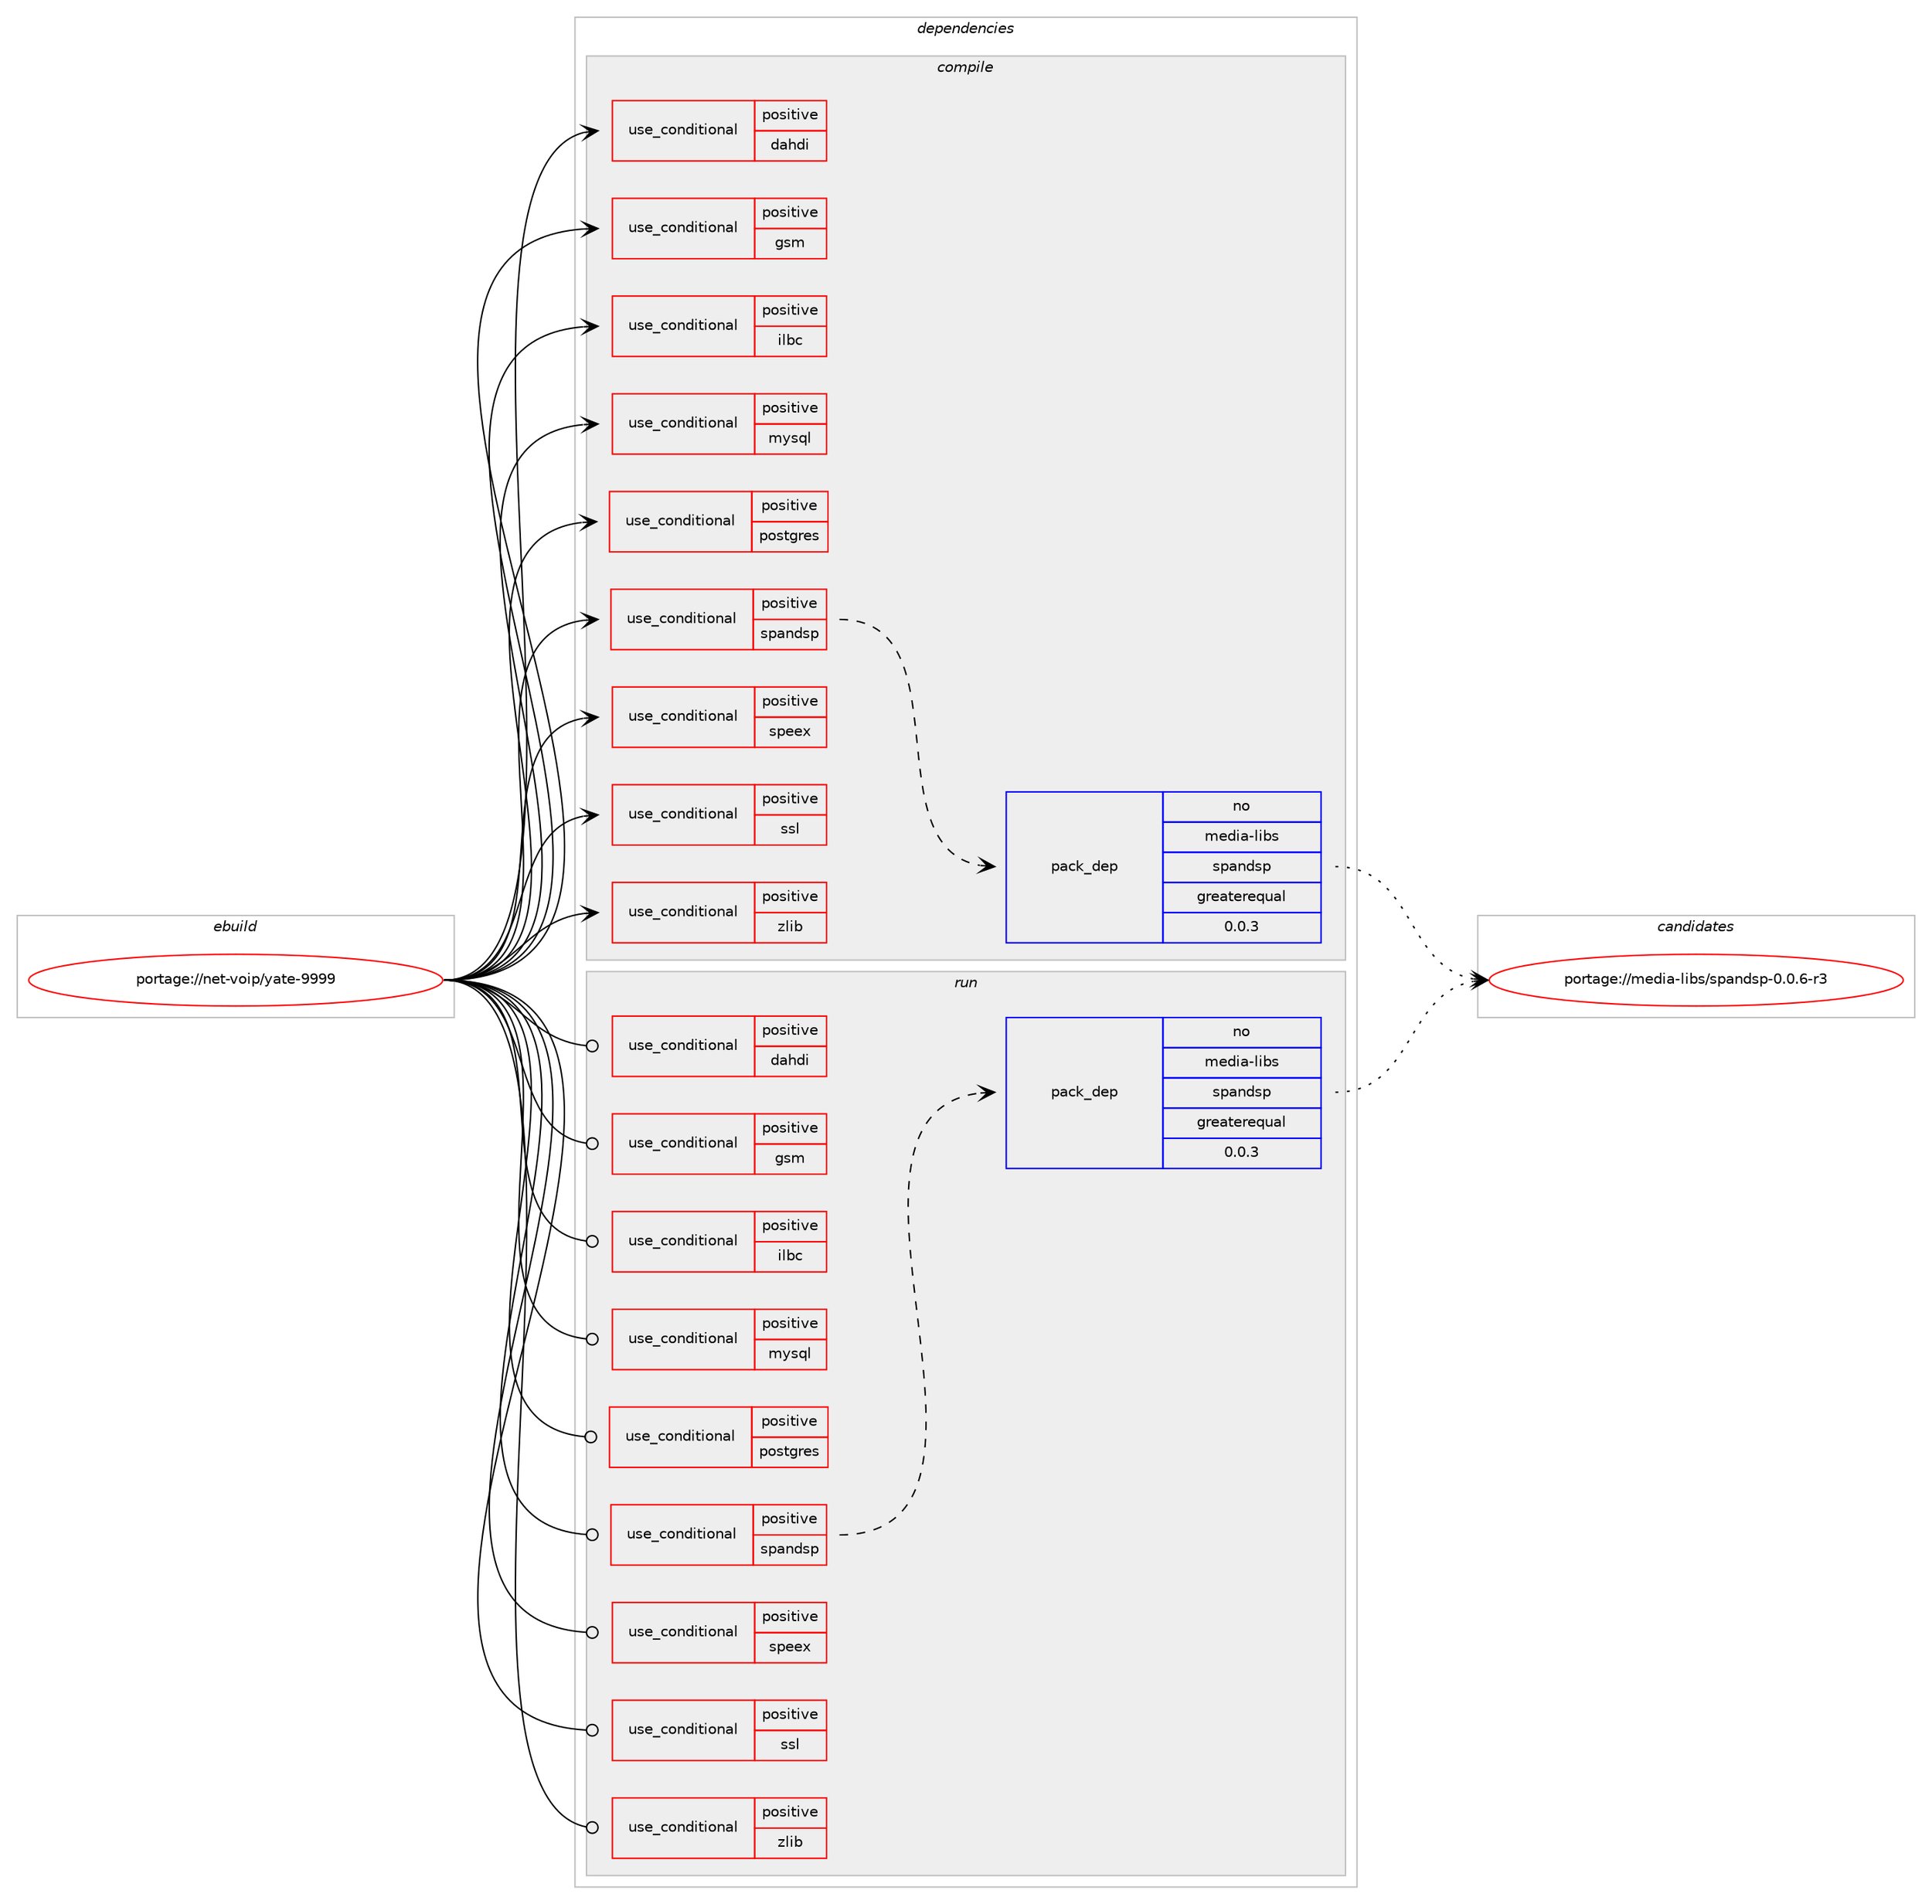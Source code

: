 digraph prolog {

# *************
# Graph options
# *************

newrank=true;
concentrate=true;
compound=true;
graph [rankdir=LR,fontname=Helvetica,fontsize=10,ranksep=1.5];#, ranksep=2.5, nodesep=0.2];
edge  [arrowhead=vee];
node  [fontname=Helvetica,fontsize=10];

# **********
# The ebuild
# **********

subgraph cluster_leftcol {
color=gray;
rank=same;
label=<<i>ebuild</i>>;
id [label="portage://net-voip/yate-9999", color=red, width=4, href="../net-voip/yate-9999.svg"];
}

# ****************
# The dependencies
# ****************

subgraph cluster_midcol {
color=gray;
label=<<i>dependencies</i>>;
subgraph cluster_compile {
fillcolor="#eeeeee";
style=filled;
label=<<i>compile</i>>;
subgraph cond6199 {
dependency8706 [label=<<TABLE BORDER="0" CELLBORDER="1" CELLSPACING="0" CELLPADDING="4"><TR><TD ROWSPAN="3" CELLPADDING="10">use_conditional</TD></TR><TR><TD>positive</TD></TR><TR><TD>dahdi</TD></TR></TABLE>>, shape=none, color=red];
# *** BEGIN UNKNOWN DEPENDENCY TYPE (TODO) ***
# dependency8706 -> package_dependency(portage://net-voip/yate-9999,install,no,net-misc,dahdi,none,[,,],[],[])
# *** END UNKNOWN DEPENDENCY TYPE (TODO) ***

}
id:e -> dependency8706:w [weight=20,style="solid",arrowhead="vee"];
subgraph cond6200 {
dependency8707 [label=<<TABLE BORDER="0" CELLBORDER="1" CELLSPACING="0" CELLPADDING="4"><TR><TD ROWSPAN="3" CELLPADDING="10">use_conditional</TD></TR><TR><TD>positive</TD></TR><TR><TD>gsm</TD></TR></TABLE>>, shape=none, color=red];
# *** BEGIN UNKNOWN DEPENDENCY TYPE (TODO) ***
# dependency8707 -> package_dependency(portage://net-voip/yate-9999,install,no,media-sound,gsm,none,[,,],[],[])
# *** END UNKNOWN DEPENDENCY TYPE (TODO) ***

}
id:e -> dependency8707:w [weight=20,style="solid",arrowhead="vee"];
subgraph cond6201 {
dependency8708 [label=<<TABLE BORDER="0" CELLBORDER="1" CELLSPACING="0" CELLPADDING="4"><TR><TD ROWSPAN="3" CELLPADDING="10">use_conditional</TD></TR><TR><TD>positive</TD></TR><TR><TD>ilbc</TD></TR></TABLE>>, shape=none, color=red];
# *** BEGIN UNKNOWN DEPENDENCY TYPE (TODO) ***
# dependency8708 -> package_dependency(portage://net-voip/yate-9999,install,no,media-libs,libilbc,none,[,,],any_same_slot,[])
# *** END UNKNOWN DEPENDENCY TYPE (TODO) ***

}
id:e -> dependency8708:w [weight=20,style="solid",arrowhead="vee"];
subgraph cond6202 {
dependency8709 [label=<<TABLE BORDER="0" CELLBORDER="1" CELLSPACING="0" CELLPADDING="4"><TR><TD ROWSPAN="3" CELLPADDING="10">use_conditional</TD></TR><TR><TD>positive</TD></TR><TR><TD>mysql</TD></TR></TABLE>>, shape=none, color=red];
# *** BEGIN UNKNOWN DEPENDENCY TYPE (TODO) ***
# dependency8709 -> package_dependency(portage://net-voip/yate-9999,install,no,dev-db,mysql-connector-c,none,[,,],any_same_slot,[])
# *** END UNKNOWN DEPENDENCY TYPE (TODO) ***

}
id:e -> dependency8709:w [weight=20,style="solid",arrowhead="vee"];
subgraph cond6203 {
dependency8710 [label=<<TABLE BORDER="0" CELLBORDER="1" CELLSPACING="0" CELLPADDING="4"><TR><TD ROWSPAN="3" CELLPADDING="10">use_conditional</TD></TR><TR><TD>positive</TD></TR><TR><TD>postgres</TD></TR></TABLE>>, shape=none, color=red];
# *** BEGIN UNKNOWN DEPENDENCY TYPE (TODO) ***
# dependency8710 -> package_dependency(portage://net-voip/yate-9999,install,no,dev-db,postgresql,none,[,,],any_different_slot,[])
# *** END UNKNOWN DEPENDENCY TYPE (TODO) ***

}
id:e -> dependency8710:w [weight=20,style="solid",arrowhead="vee"];
subgraph cond6204 {
dependency8711 [label=<<TABLE BORDER="0" CELLBORDER="1" CELLSPACING="0" CELLPADDING="4"><TR><TD ROWSPAN="3" CELLPADDING="10">use_conditional</TD></TR><TR><TD>positive</TD></TR><TR><TD>spandsp</TD></TR></TABLE>>, shape=none, color=red];
subgraph pack2425 {
dependency8712 [label=<<TABLE BORDER="0" CELLBORDER="1" CELLSPACING="0" CELLPADDING="4" WIDTH="220"><TR><TD ROWSPAN="6" CELLPADDING="30">pack_dep</TD></TR><TR><TD WIDTH="110">no</TD></TR><TR><TD>media-libs</TD></TR><TR><TD>spandsp</TD></TR><TR><TD>greaterequal</TD></TR><TR><TD>0.0.3</TD></TR></TABLE>>, shape=none, color=blue];
}
dependency8711:e -> dependency8712:w [weight=20,style="dashed",arrowhead="vee"];
}
id:e -> dependency8711:w [weight=20,style="solid",arrowhead="vee"];
subgraph cond6205 {
dependency8713 [label=<<TABLE BORDER="0" CELLBORDER="1" CELLSPACING="0" CELLPADDING="4"><TR><TD ROWSPAN="3" CELLPADDING="10">use_conditional</TD></TR><TR><TD>positive</TD></TR><TR><TD>speex</TD></TR></TABLE>>, shape=none, color=red];
# *** BEGIN UNKNOWN DEPENDENCY TYPE (TODO) ***
# dependency8713 -> package_dependency(portage://net-voip/yate-9999,install,no,media-libs,speex,none,[,,],[],[])
# *** END UNKNOWN DEPENDENCY TYPE (TODO) ***

}
id:e -> dependency8713:w [weight=20,style="solid",arrowhead="vee"];
subgraph cond6206 {
dependency8714 [label=<<TABLE BORDER="0" CELLBORDER="1" CELLSPACING="0" CELLPADDING="4"><TR><TD ROWSPAN="3" CELLPADDING="10">use_conditional</TD></TR><TR><TD>positive</TD></TR><TR><TD>ssl</TD></TR></TABLE>>, shape=none, color=red];
# *** BEGIN UNKNOWN DEPENDENCY TYPE (TODO) ***
# dependency8714 -> package_dependency(portage://net-voip/yate-9999,install,no,dev-libs,openssl,none,[,,],[slot(0),equal],[])
# *** END UNKNOWN DEPENDENCY TYPE (TODO) ***

}
id:e -> dependency8714:w [weight=20,style="solid",arrowhead="vee"];
subgraph cond6207 {
dependency8715 [label=<<TABLE BORDER="0" CELLBORDER="1" CELLSPACING="0" CELLPADDING="4"><TR><TD ROWSPAN="3" CELLPADDING="10">use_conditional</TD></TR><TR><TD>positive</TD></TR><TR><TD>zlib</TD></TR></TABLE>>, shape=none, color=red];
# *** BEGIN UNKNOWN DEPENDENCY TYPE (TODO) ***
# dependency8715 -> package_dependency(portage://net-voip/yate-9999,install,no,sys-libs,zlib,none,[,,],[],[])
# *** END UNKNOWN DEPENDENCY TYPE (TODO) ***

}
id:e -> dependency8715:w [weight=20,style="solid",arrowhead="vee"];
}
subgraph cluster_compileandrun {
fillcolor="#eeeeee";
style=filled;
label=<<i>compile and run</i>>;
}
subgraph cluster_run {
fillcolor="#eeeeee";
style=filled;
label=<<i>run</i>>;
subgraph cond6208 {
dependency8716 [label=<<TABLE BORDER="0" CELLBORDER="1" CELLSPACING="0" CELLPADDING="4"><TR><TD ROWSPAN="3" CELLPADDING="10">use_conditional</TD></TR><TR><TD>positive</TD></TR><TR><TD>dahdi</TD></TR></TABLE>>, shape=none, color=red];
# *** BEGIN UNKNOWN DEPENDENCY TYPE (TODO) ***
# dependency8716 -> package_dependency(portage://net-voip/yate-9999,run,no,net-misc,dahdi,none,[,,],[],[])
# *** END UNKNOWN DEPENDENCY TYPE (TODO) ***

}
id:e -> dependency8716:w [weight=20,style="solid",arrowhead="odot"];
subgraph cond6209 {
dependency8717 [label=<<TABLE BORDER="0" CELLBORDER="1" CELLSPACING="0" CELLPADDING="4"><TR><TD ROWSPAN="3" CELLPADDING="10">use_conditional</TD></TR><TR><TD>positive</TD></TR><TR><TD>gsm</TD></TR></TABLE>>, shape=none, color=red];
# *** BEGIN UNKNOWN DEPENDENCY TYPE (TODO) ***
# dependency8717 -> package_dependency(portage://net-voip/yate-9999,run,no,media-sound,gsm,none,[,,],[],[])
# *** END UNKNOWN DEPENDENCY TYPE (TODO) ***

}
id:e -> dependency8717:w [weight=20,style="solid",arrowhead="odot"];
subgraph cond6210 {
dependency8718 [label=<<TABLE BORDER="0" CELLBORDER="1" CELLSPACING="0" CELLPADDING="4"><TR><TD ROWSPAN="3" CELLPADDING="10">use_conditional</TD></TR><TR><TD>positive</TD></TR><TR><TD>ilbc</TD></TR></TABLE>>, shape=none, color=red];
# *** BEGIN UNKNOWN DEPENDENCY TYPE (TODO) ***
# dependency8718 -> package_dependency(portage://net-voip/yate-9999,run,no,media-libs,libilbc,none,[,,],any_same_slot,[])
# *** END UNKNOWN DEPENDENCY TYPE (TODO) ***

}
id:e -> dependency8718:w [weight=20,style="solid",arrowhead="odot"];
subgraph cond6211 {
dependency8719 [label=<<TABLE BORDER="0" CELLBORDER="1" CELLSPACING="0" CELLPADDING="4"><TR><TD ROWSPAN="3" CELLPADDING="10">use_conditional</TD></TR><TR><TD>positive</TD></TR><TR><TD>mysql</TD></TR></TABLE>>, shape=none, color=red];
# *** BEGIN UNKNOWN DEPENDENCY TYPE (TODO) ***
# dependency8719 -> package_dependency(portage://net-voip/yate-9999,run,no,dev-db,mysql-connector-c,none,[,,],any_same_slot,[])
# *** END UNKNOWN DEPENDENCY TYPE (TODO) ***

}
id:e -> dependency8719:w [weight=20,style="solid",arrowhead="odot"];
subgraph cond6212 {
dependency8720 [label=<<TABLE BORDER="0" CELLBORDER="1" CELLSPACING="0" CELLPADDING="4"><TR><TD ROWSPAN="3" CELLPADDING="10">use_conditional</TD></TR><TR><TD>positive</TD></TR><TR><TD>postgres</TD></TR></TABLE>>, shape=none, color=red];
# *** BEGIN UNKNOWN DEPENDENCY TYPE (TODO) ***
# dependency8720 -> package_dependency(portage://net-voip/yate-9999,run,no,dev-db,postgresql,none,[,,],any_different_slot,[])
# *** END UNKNOWN DEPENDENCY TYPE (TODO) ***

}
id:e -> dependency8720:w [weight=20,style="solid",arrowhead="odot"];
subgraph cond6213 {
dependency8721 [label=<<TABLE BORDER="0" CELLBORDER="1" CELLSPACING="0" CELLPADDING="4"><TR><TD ROWSPAN="3" CELLPADDING="10">use_conditional</TD></TR><TR><TD>positive</TD></TR><TR><TD>spandsp</TD></TR></TABLE>>, shape=none, color=red];
subgraph pack2426 {
dependency8722 [label=<<TABLE BORDER="0" CELLBORDER="1" CELLSPACING="0" CELLPADDING="4" WIDTH="220"><TR><TD ROWSPAN="6" CELLPADDING="30">pack_dep</TD></TR><TR><TD WIDTH="110">no</TD></TR><TR><TD>media-libs</TD></TR><TR><TD>spandsp</TD></TR><TR><TD>greaterequal</TD></TR><TR><TD>0.0.3</TD></TR></TABLE>>, shape=none, color=blue];
}
dependency8721:e -> dependency8722:w [weight=20,style="dashed",arrowhead="vee"];
}
id:e -> dependency8721:w [weight=20,style="solid",arrowhead="odot"];
subgraph cond6214 {
dependency8723 [label=<<TABLE BORDER="0" CELLBORDER="1" CELLSPACING="0" CELLPADDING="4"><TR><TD ROWSPAN="3" CELLPADDING="10">use_conditional</TD></TR><TR><TD>positive</TD></TR><TR><TD>speex</TD></TR></TABLE>>, shape=none, color=red];
# *** BEGIN UNKNOWN DEPENDENCY TYPE (TODO) ***
# dependency8723 -> package_dependency(portage://net-voip/yate-9999,run,no,media-libs,speex,none,[,,],[],[])
# *** END UNKNOWN DEPENDENCY TYPE (TODO) ***

}
id:e -> dependency8723:w [weight=20,style="solid",arrowhead="odot"];
subgraph cond6215 {
dependency8724 [label=<<TABLE BORDER="0" CELLBORDER="1" CELLSPACING="0" CELLPADDING="4"><TR><TD ROWSPAN="3" CELLPADDING="10">use_conditional</TD></TR><TR><TD>positive</TD></TR><TR><TD>ssl</TD></TR></TABLE>>, shape=none, color=red];
# *** BEGIN UNKNOWN DEPENDENCY TYPE (TODO) ***
# dependency8724 -> package_dependency(portage://net-voip/yate-9999,run,no,dev-libs,openssl,none,[,,],[slot(0),equal],[])
# *** END UNKNOWN DEPENDENCY TYPE (TODO) ***

}
id:e -> dependency8724:w [weight=20,style="solid",arrowhead="odot"];
subgraph cond6216 {
dependency8725 [label=<<TABLE BORDER="0" CELLBORDER="1" CELLSPACING="0" CELLPADDING="4"><TR><TD ROWSPAN="3" CELLPADDING="10">use_conditional</TD></TR><TR><TD>positive</TD></TR><TR><TD>zlib</TD></TR></TABLE>>, shape=none, color=red];
# *** BEGIN UNKNOWN DEPENDENCY TYPE (TODO) ***
# dependency8725 -> package_dependency(portage://net-voip/yate-9999,run,no,sys-libs,zlib,none,[,,],[],[])
# *** END UNKNOWN DEPENDENCY TYPE (TODO) ***

}
id:e -> dependency8725:w [weight=20,style="solid",arrowhead="odot"];
}
}

# **************
# The candidates
# **************

subgraph cluster_choices {
rank=same;
color=gray;
label=<<i>candidates</i>>;

subgraph choice2425 {
color=black;
nodesep=1;
choice10910110010597451081059811547115112971101001151124548464846544511451 [label="portage://media-libs/spandsp-0.0.6-r3", color=red, width=4,href="../media-libs/spandsp-0.0.6-r3.svg"];
dependency8712:e -> choice10910110010597451081059811547115112971101001151124548464846544511451:w [style=dotted,weight="100"];
}
subgraph choice2426 {
color=black;
nodesep=1;
choice10910110010597451081059811547115112971101001151124548464846544511451 [label="portage://media-libs/spandsp-0.0.6-r3", color=red, width=4,href="../media-libs/spandsp-0.0.6-r3.svg"];
dependency8722:e -> choice10910110010597451081059811547115112971101001151124548464846544511451:w [style=dotted,weight="100"];
}
}

}
